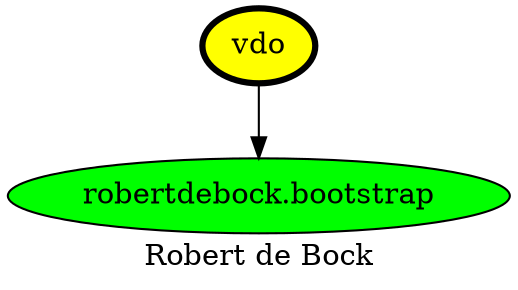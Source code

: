digraph PhiloDilemma {
  label = "Robert de Bock" ;
  overlap=false
  {
    "vdo" [fillcolor=yellow style=filled penwidth=3]
    "robertdebock.bootstrap" [fillcolor=green style=filled]
  }
  "vdo" -> "robertdebock.bootstrap"
}
